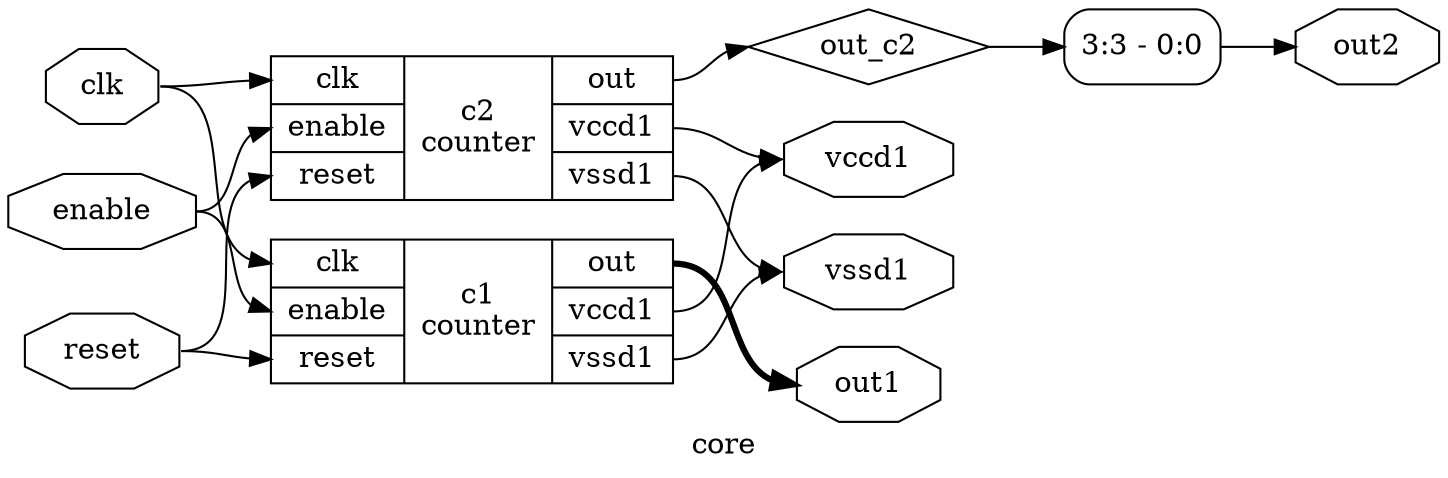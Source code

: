 digraph "core" {
label="core";
rankdir="LR";
remincross=true;
n1 [ shape=diamond, label="out_c2", color="black", fontcolor="black" ];
n2 [ shape=octagon, label="out2", color="black", fontcolor="black" ];
n3 [ shape=octagon, label="out1", color="black", fontcolor="black" ];
n4 [ shape=octagon, label="reset", color="black", fontcolor="black" ];
n5 [ shape=octagon, label="clk", color="black", fontcolor="black" ];
n6 [ shape=octagon, label="enable", color="black", fontcolor="black" ];
n7 [ shape=octagon, label="vssd1", color="black", fontcolor="black" ];
n8 [ shape=octagon, label="vccd1", color="black", fontcolor="black" ];
c10 [ shape=record, label="{{<p5> clk|<p6> enable|<p4> reset}|c2\ncounter|{<p9> out|<p8> vccd1|<p7> vssd1}}" ];
c11 [ shape=record, label="{{<p5> clk|<p6> enable|<p4> reset}|c1\ncounter|{<p9> out|<p8> vccd1|<p7> vssd1}}" ];
x0 [ shape=record, style=rounded, label="<s0> 3:3 - 0:0 " ];
c10:p9:e -> n1:w [color="black", label=""];
n1:e -> x0:s0:w [color="black", label=""];
x0:e -> n2:w [color="black", label=""];
c11:p9:e -> n3:w [color="black", style="setlinewidth(3)", label=""];
n4:e -> c10:p4:w [color="black", label=""];
n4:e -> c11:p4:w [color="black", label=""];
n5:e -> c10:p5:w [color="black", label=""];
n5:e -> c11:p5:w [color="black", label=""];
n6:e -> c10:p6:w [color="black", label=""];
n6:e -> c11:p6:w [color="black", label=""];
c10:p7:e -> n7:w [color="black", label=""];
c11:p7:e -> n7:w [color="black", label=""];
c10:p8:e -> n8:w [color="black", label=""];
c11:p8:e -> n8:w [color="black", label=""];
}
